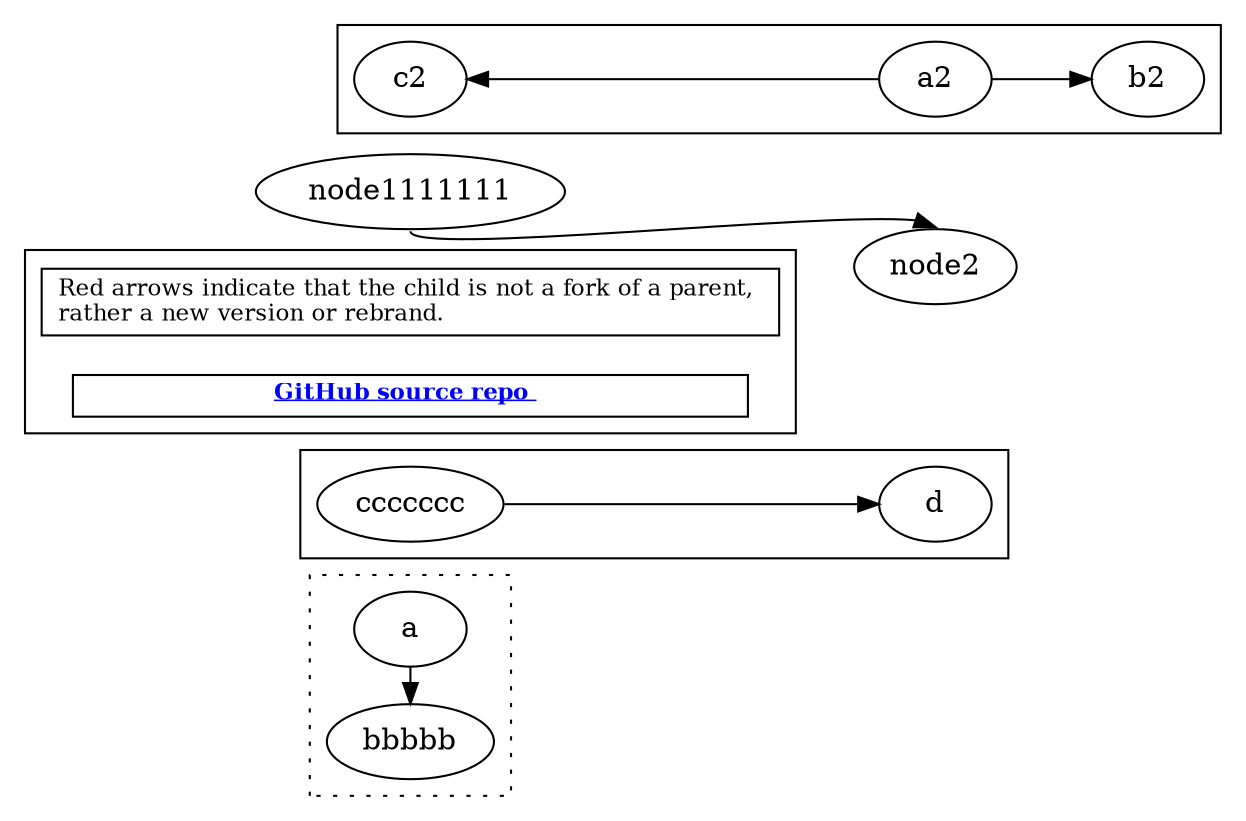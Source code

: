 digraph G {
	//rankdir="TB"
	rankdir = "LR"

	subgraph cluster_0{
		rankdir = "LR"
		style   = "dotted"
		edge [constraint = false]
		a->bbbbb
	}
	subgraph cluster_1{
		rankdir = "LR";
		ccccccc->d;
	}

	// https://stackoverflow.com/a/2112178
    subgraph cluster_2
    {
		rankdir   = "LR";
		labeljust = "l";
		node [shape=record, height=.08, fontsize=11, width=4.5, constraint=false, style=solid]
		elk [label="Red arrows indicate that the child is not a fork of a parent, \l
		rather a new version or rebrand.\l",]
		buffalo [label = <<b><u><font color="blue" style="font-weight: bold; text-align: left; align: left;">GitHub source repo </font></u></b> >, shape = rectangle, URL = "https://github.com/CthulhuOnIce/SS13-Codebases"]
		//elk:s -> buffalo:n [style="invis", weight=999]
	}
	
	node1111111: s -> node2: n [splines="ortho"]

	
	subgraph cluster_3{
		rankdir = LR;
		a2 -> b2;
		c2 -> a2 [dir = "back"];
	}

}
